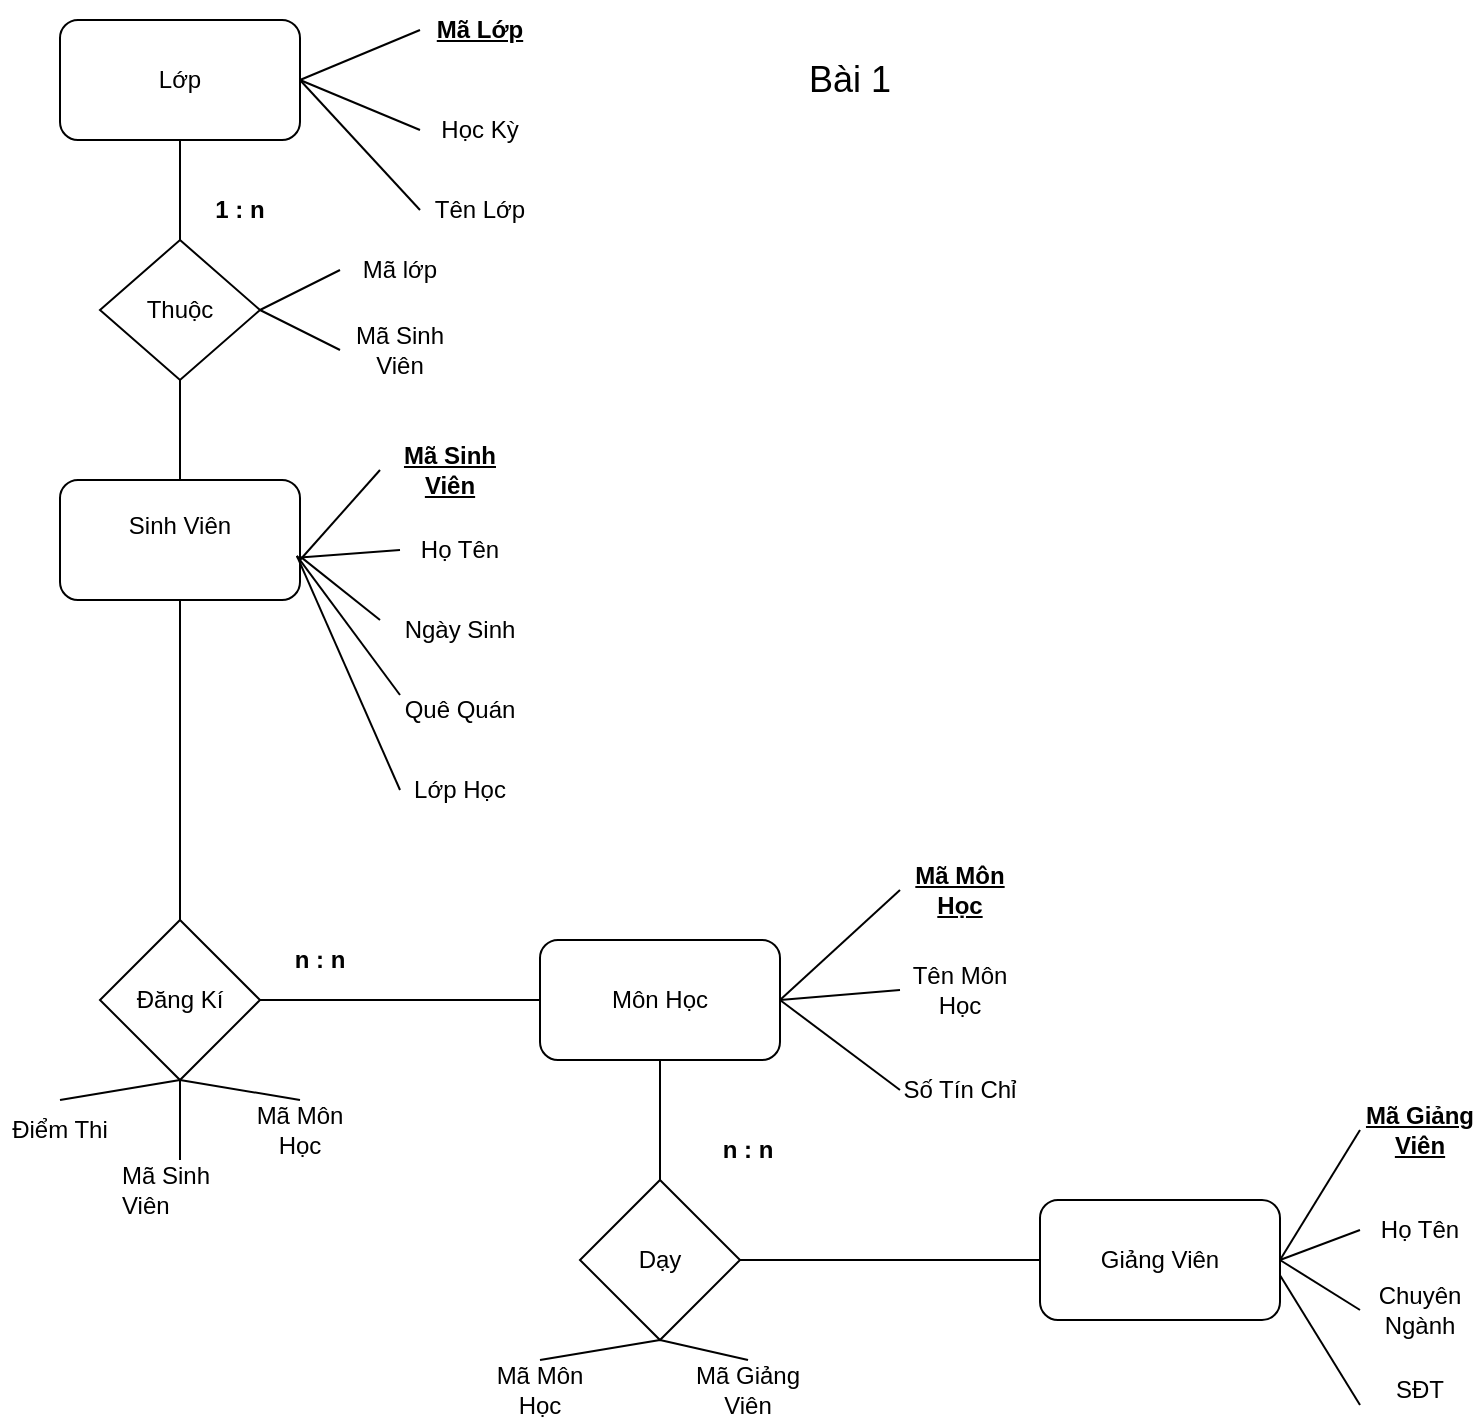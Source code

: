 <mxfile version="27.0.2">
  <diagram name="Trang-1" id="Omy-gcohqT3oqEIYhTye">
    <mxGraphModel dx="1034" dy="536" grid="1" gridSize="10" guides="1" tooltips="1" connect="1" arrows="1" fold="1" page="1" pageScale="1" pageWidth="827" pageHeight="1169" background="none" math="0" shadow="0">
      <root>
        <mxCell id="0" />
        <mxCell id="1" parent="0" />
        <mxCell id="cSbaZp597TJMJmKVmDmM-1" value="Sinh Viên&lt;div&gt;&lt;br&gt;&lt;/div&gt;" style="rounded=1;whiteSpace=wrap;html=1;" vertex="1" parent="1">
          <mxGeometry x="40" y="570" width="120" height="60" as="geometry" />
        </mxCell>
        <mxCell id="cSbaZp597TJMJmKVmDmM-2" value="" style="endArrow=none;html=1;rounded=0;entryX=0.5;entryY=1;entryDx=0;entryDy=0;" edge="1" parent="1" target="cSbaZp597TJMJmKVmDmM-1">
          <mxGeometry width="50" height="50" relative="1" as="geometry">
            <mxPoint x="100" y="790" as="sourcePoint" />
            <mxPoint x="100" y="640" as="targetPoint" />
            <Array as="points">
              <mxPoint x="100" y="720" />
            </Array>
          </mxGeometry>
        </mxCell>
        <mxCell id="cSbaZp597TJMJmKVmDmM-3" value="Đăng Kí" style="rhombus;whiteSpace=wrap;html=1;" vertex="1" parent="1">
          <mxGeometry x="60" y="790" width="80" height="80" as="geometry" />
        </mxCell>
        <mxCell id="cSbaZp597TJMJmKVmDmM-4" value="&lt;u&gt;&lt;b&gt;Mã Sinh Viên&lt;/b&gt;&lt;/u&gt;" style="text;html=1;align=center;verticalAlign=middle;whiteSpace=wrap;rounded=0;" vertex="1" parent="1">
          <mxGeometry x="200" y="550" width="70" height="30" as="geometry" />
        </mxCell>
        <mxCell id="cSbaZp597TJMJmKVmDmM-5" value="Họ Tên" style="text;html=1;align=center;verticalAlign=middle;whiteSpace=wrap;rounded=0;" vertex="1" parent="1">
          <mxGeometry x="210" y="590" width="60" height="30" as="geometry" />
        </mxCell>
        <mxCell id="cSbaZp597TJMJmKVmDmM-6" value="Ngày Sinh" style="text;html=1;align=center;verticalAlign=middle;whiteSpace=wrap;rounded=0;" vertex="1" parent="1">
          <mxGeometry x="210" y="630" width="60" height="30" as="geometry" />
        </mxCell>
        <mxCell id="cSbaZp597TJMJmKVmDmM-7" value="Quê Quán" style="text;html=1;align=center;verticalAlign=middle;whiteSpace=wrap;rounded=0;" vertex="1" parent="1">
          <mxGeometry x="210" y="670" width="60" height="30" as="geometry" />
        </mxCell>
        <mxCell id="cSbaZp597TJMJmKVmDmM-8" value="Lớp Học" style="text;html=1;align=center;verticalAlign=middle;whiteSpace=wrap;rounded=0;" vertex="1" parent="1">
          <mxGeometry x="210" y="710" width="60" height="30" as="geometry" />
        </mxCell>
        <mxCell id="cSbaZp597TJMJmKVmDmM-9" value="" style="endArrow=none;html=1;rounded=0;entryX=0;entryY=0.5;entryDx=0;entryDy=0;" edge="1" parent="1" target="cSbaZp597TJMJmKVmDmM-4">
          <mxGeometry width="50" height="50" relative="1" as="geometry">
            <mxPoint x="160" y="610" as="sourcePoint" />
            <mxPoint x="210" y="560" as="targetPoint" />
          </mxGeometry>
        </mxCell>
        <mxCell id="cSbaZp597TJMJmKVmDmM-11" value="" style="endArrow=none;html=1;rounded=0;entryX=0;entryY=0.5;entryDx=0;entryDy=0;exitX=0.987;exitY=0.647;exitDx=0;exitDy=0;exitPerimeter=0;" edge="1" parent="1" source="cSbaZp597TJMJmKVmDmM-1" target="cSbaZp597TJMJmKVmDmM-5">
          <mxGeometry width="50" height="50" relative="1" as="geometry">
            <mxPoint x="160" y="630" as="sourcePoint" />
            <mxPoint x="210" y="580" as="targetPoint" />
          </mxGeometry>
        </mxCell>
        <mxCell id="cSbaZp597TJMJmKVmDmM-13" value="" style="endArrow=none;html=1;rounded=0;exitX=1.007;exitY=0.647;exitDx=0;exitDy=0;exitPerimeter=0;" edge="1" parent="1" source="cSbaZp597TJMJmKVmDmM-1">
          <mxGeometry width="50" height="50" relative="1" as="geometry">
            <mxPoint x="160" y="620" as="sourcePoint" />
            <mxPoint x="200" y="640" as="targetPoint" />
          </mxGeometry>
        </mxCell>
        <mxCell id="cSbaZp597TJMJmKVmDmM-14" value="" style="endArrow=none;html=1;rounded=0;entryX=0;entryY=0.25;entryDx=0;entryDy=0;exitX=0.987;exitY=0.633;exitDx=0;exitDy=0;exitPerimeter=0;" edge="1" parent="1" source="cSbaZp597TJMJmKVmDmM-1" target="cSbaZp597TJMJmKVmDmM-7">
          <mxGeometry width="50" height="50" relative="1" as="geometry">
            <mxPoint x="160" y="680" as="sourcePoint" />
            <mxPoint x="210" y="630" as="targetPoint" />
          </mxGeometry>
        </mxCell>
        <mxCell id="cSbaZp597TJMJmKVmDmM-15" value="" style="endArrow=none;html=1;rounded=0;entryX=0;entryY=0.5;entryDx=0;entryDy=0;exitX=0.987;exitY=0.633;exitDx=0;exitDy=0;exitPerimeter=0;" edge="1" parent="1" source="cSbaZp597TJMJmKVmDmM-1" target="cSbaZp597TJMJmKVmDmM-8">
          <mxGeometry width="50" height="50" relative="1" as="geometry">
            <mxPoint x="140" y="700" as="sourcePoint" />
            <mxPoint x="190" y="650" as="targetPoint" />
          </mxGeometry>
        </mxCell>
        <mxCell id="cSbaZp597TJMJmKVmDmM-16" value="" style="endArrow=none;html=1;rounded=0;" edge="1" parent="1">
          <mxGeometry width="50" height="50" relative="1" as="geometry">
            <mxPoint x="140" y="830" as="sourcePoint" />
            <mxPoint x="280" y="830" as="targetPoint" />
          </mxGeometry>
        </mxCell>
        <mxCell id="cSbaZp597TJMJmKVmDmM-17" value="Môn Học" style="rounded=1;whiteSpace=wrap;html=1;" vertex="1" parent="1">
          <mxGeometry x="280" y="800" width="120" height="60" as="geometry" />
        </mxCell>
        <mxCell id="cSbaZp597TJMJmKVmDmM-18" value="&lt;b&gt;&lt;u&gt;Mã Môn Học&lt;/u&gt;&lt;/b&gt;" style="text;html=1;align=center;verticalAlign=middle;whiteSpace=wrap;rounded=0;" vertex="1" parent="1">
          <mxGeometry x="460" y="760" width="60" height="30" as="geometry" />
        </mxCell>
        <mxCell id="cSbaZp597TJMJmKVmDmM-19" value="Tên Môn Học" style="text;html=1;align=center;verticalAlign=middle;whiteSpace=wrap;rounded=0;" vertex="1" parent="1">
          <mxGeometry x="460" y="810" width="60" height="30" as="geometry" />
        </mxCell>
        <mxCell id="cSbaZp597TJMJmKVmDmM-20" value="Số Tín Chỉ" style="text;html=1;align=center;verticalAlign=middle;whiteSpace=wrap;rounded=0;" vertex="1" parent="1">
          <mxGeometry x="460" y="860" width="60" height="30" as="geometry" />
        </mxCell>
        <mxCell id="cSbaZp597TJMJmKVmDmM-21" value="" style="endArrow=none;html=1;rounded=0;entryX=0;entryY=0.5;entryDx=0;entryDy=0;" edge="1" parent="1" target="cSbaZp597TJMJmKVmDmM-18">
          <mxGeometry width="50" height="50" relative="1" as="geometry">
            <mxPoint x="400" y="830" as="sourcePoint" />
            <mxPoint x="450" y="780" as="targetPoint" />
          </mxGeometry>
        </mxCell>
        <mxCell id="cSbaZp597TJMJmKVmDmM-22" value="" style="endArrow=none;html=1;rounded=0;entryX=0;entryY=0.5;entryDx=0;entryDy=0;" edge="1" parent="1" target="cSbaZp597TJMJmKVmDmM-19">
          <mxGeometry width="50" height="50" relative="1" as="geometry">
            <mxPoint x="400" y="830" as="sourcePoint" />
            <mxPoint x="450" y="790" as="targetPoint" />
          </mxGeometry>
        </mxCell>
        <mxCell id="cSbaZp597TJMJmKVmDmM-23" value="" style="endArrow=none;html=1;rounded=0;entryX=0;entryY=0.5;entryDx=0;entryDy=0;exitX=1;exitY=0.5;exitDx=0;exitDy=0;" edge="1" parent="1" source="cSbaZp597TJMJmKVmDmM-17" target="cSbaZp597TJMJmKVmDmM-20">
          <mxGeometry width="50" height="50" relative="1" as="geometry">
            <mxPoint x="410" y="880" as="sourcePoint" />
            <mxPoint x="460" y="830" as="targetPoint" />
          </mxGeometry>
        </mxCell>
        <mxCell id="cSbaZp597TJMJmKVmDmM-24" value="&lt;b&gt;n : n&lt;/b&gt;" style="text;html=1;align=center;verticalAlign=middle;whiteSpace=wrap;rounded=0;" vertex="1" parent="1">
          <mxGeometry x="130" y="790" width="80" height="40" as="geometry" />
        </mxCell>
        <mxCell id="cSbaZp597TJMJmKVmDmM-25" value="Điểm Thi" style="text;html=1;align=center;verticalAlign=middle;whiteSpace=wrap;rounded=0;" vertex="1" parent="1">
          <mxGeometry x="10" y="880" width="60" height="30" as="geometry" />
        </mxCell>
        <mxCell id="cSbaZp597TJMJmKVmDmM-26" value="" style="endArrow=none;html=1;rounded=0;exitX=0.5;exitY=1;exitDx=0;exitDy=0;entryX=0.5;entryY=0;entryDx=0;entryDy=0;" edge="1" parent="1" source="cSbaZp597TJMJmKVmDmM-3" target="cSbaZp597TJMJmKVmDmM-25">
          <mxGeometry width="50" height="50" relative="1" as="geometry">
            <mxPoint x="120" y="810" as="sourcePoint" />
            <mxPoint x="170" y="760" as="targetPoint" />
          </mxGeometry>
        </mxCell>
        <mxCell id="cSbaZp597TJMJmKVmDmM-27" value="Lớp" style="rounded=1;whiteSpace=wrap;html=1;" vertex="1" parent="1">
          <mxGeometry x="40" y="340" width="120" height="60" as="geometry" />
        </mxCell>
        <mxCell id="cSbaZp597TJMJmKVmDmM-28" value="Dạy" style="rhombus;whiteSpace=wrap;html=1;" vertex="1" parent="1">
          <mxGeometry x="300" y="920" width="80" height="80" as="geometry" />
        </mxCell>
        <mxCell id="cSbaZp597TJMJmKVmDmM-29" value="" style="endArrow=none;html=1;rounded=0;entryX=0.5;entryY=1;entryDx=0;entryDy=0;" edge="1" parent="1" target="cSbaZp597TJMJmKVmDmM-17">
          <mxGeometry width="50" height="50" relative="1" as="geometry">
            <mxPoint x="340" y="920" as="sourcePoint" />
            <mxPoint x="390" y="870" as="targetPoint" />
          </mxGeometry>
        </mxCell>
        <mxCell id="cSbaZp597TJMJmKVmDmM-31" value="&lt;div style=&quot;text-align: start;&quot;&gt;&lt;span style=&quot;background-color: transparent; color: light-dark(rgb(0, 0, 0), rgb(255, 255, 255));&quot;&gt;Mã Sinh Viên&lt;/span&gt;&lt;/div&gt;" style="text;html=1;align=center;verticalAlign=middle;whiteSpace=wrap;rounded=0;" vertex="1" parent="1">
          <mxGeometry x="70" y="910" width="60" height="30" as="geometry" />
        </mxCell>
        <mxCell id="cSbaZp597TJMJmKVmDmM-32" value="" style="endArrow=none;html=1;rounded=0;exitX=0.5;exitY=0;exitDx=0;exitDy=0;" edge="1" parent="1" source="cSbaZp597TJMJmKVmDmM-31">
          <mxGeometry width="50" height="50" relative="1" as="geometry">
            <mxPoint x="50" y="920" as="sourcePoint" />
            <mxPoint x="100" y="870" as="targetPoint" />
          </mxGeometry>
        </mxCell>
        <mxCell id="cSbaZp597TJMJmKVmDmM-33" value="Mã Môn Học" style="text;html=1;align=center;verticalAlign=middle;whiteSpace=wrap;rounded=0;" vertex="1" parent="1">
          <mxGeometry x="130" y="880" width="60" height="30" as="geometry" />
        </mxCell>
        <mxCell id="cSbaZp597TJMJmKVmDmM-34" value="" style="endArrow=none;html=1;rounded=0;exitX=0.5;exitY=0;exitDx=0;exitDy=0;" edge="1" parent="1" source="cSbaZp597TJMJmKVmDmM-33">
          <mxGeometry width="50" height="50" relative="1" as="geometry">
            <mxPoint x="50" y="920" as="sourcePoint" />
            <mxPoint x="100" y="870" as="targetPoint" />
          </mxGeometry>
        </mxCell>
        <mxCell id="cSbaZp597TJMJmKVmDmM-35" value="" style="endArrow=none;html=1;rounded=0;entryX=0.5;entryY=1;entryDx=0;entryDy=0;" edge="1" parent="1" target="cSbaZp597TJMJmKVmDmM-27">
          <mxGeometry width="50" height="50" relative="1" as="geometry">
            <mxPoint x="100" y="490" as="sourcePoint" />
            <mxPoint x="150" y="520" as="targetPoint" />
          </mxGeometry>
        </mxCell>
        <mxCell id="cSbaZp597TJMJmKVmDmM-36" value="&lt;b&gt;n : n&lt;/b&gt;" style="text;html=1;align=center;verticalAlign=middle;whiteSpace=wrap;rounded=0;" vertex="1" parent="1">
          <mxGeometry x="354" y="890" width="60" height="30" as="geometry" />
        </mxCell>
        <mxCell id="cSbaZp597TJMJmKVmDmM-37" value="Giảng Viên" style="rounded=1;whiteSpace=wrap;html=1;" vertex="1" parent="1">
          <mxGeometry x="530" y="930" width="120" height="60" as="geometry" />
        </mxCell>
        <mxCell id="cSbaZp597TJMJmKVmDmM-38" value="" style="endArrow=none;html=1;rounded=0;entryX=0;entryY=0.5;entryDx=0;entryDy=0;" edge="1" parent="1" target="cSbaZp597TJMJmKVmDmM-37">
          <mxGeometry width="50" height="50" relative="1" as="geometry">
            <mxPoint x="380" y="960" as="sourcePoint" />
            <mxPoint x="430" y="910" as="targetPoint" />
          </mxGeometry>
        </mxCell>
        <mxCell id="cSbaZp597TJMJmKVmDmM-39" value="&lt;b&gt;&lt;u&gt;Mã Giảng Viên&lt;/u&gt;&lt;/b&gt;" style="text;html=1;align=center;verticalAlign=middle;whiteSpace=wrap;rounded=0;" vertex="1" parent="1">
          <mxGeometry x="690" y="880" width="60" height="30" as="geometry" />
        </mxCell>
        <mxCell id="cSbaZp597TJMJmKVmDmM-40" value="Họ Tên" style="text;html=1;align=center;verticalAlign=middle;whiteSpace=wrap;rounded=0;" vertex="1" parent="1">
          <mxGeometry x="690" y="930" width="60" height="30" as="geometry" />
        </mxCell>
        <mxCell id="cSbaZp597TJMJmKVmDmM-41" value="Chuyên Ngành" style="text;html=1;align=center;verticalAlign=middle;whiteSpace=wrap;rounded=0;" vertex="1" parent="1">
          <mxGeometry x="690" y="970" width="60" height="30" as="geometry" />
        </mxCell>
        <mxCell id="cSbaZp597TJMJmKVmDmM-42" value="SĐT" style="text;html=1;align=center;verticalAlign=middle;whiteSpace=wrap;rounded=0;" vertex="1" parent="1">
          <mxGeometry x="690" y="1010" width="60" height="30" as="geometry" />
        </mxCell>
        <mxCell id="cSbaZp597TJMJmKVmDmM-43" value="" style="endArrow=none;html=1;rounded=0;entryX=0;entryY=0.5;entryDx=0;entryDy=0;exitX=1;exitY=0.5;exitDx=0;exitDy=0;" edge="1" parent="1" source="cSbaZp597TJMJmKVmDmM-37" target="cSbaZp597TJMJmKVmDmM-39">
          <mxGeometry width="50" height="50" relative="1" as="geometry">
            <mxPoint x="650" y="950" as="sourcePoint" />
            <mxPoint x="700" y="900" as="targetPoint" />
          </mxGeometry>
        </mxCell>
        <mxCell id="cSbaZp597TJMJmKVmDmM-44" value="" style="endArrow=none;html=1;rounded=0;entryX=0;entryY=0.5;entryDx=0;entryDy=0;exitX=1;exitY=0.5;exitDx=0;exitDy=0;" edge="1" parent="1" source="cSbaZp597TJMJmKVmDmM-37" target="cSbaZp597TJMJmKVmDmM-40">
          <mxGeometry width="50" height="50" relative="1" as="geometry">
            <mxPoint x="650" y="970" as="sourcePoint" />
            <mxPoint x="700" y="920" as="targetPoint" />
          </mxGeometry>
        </mxCell>
        <mxCell id="cSbaZp597TJMJmKVmDmM-45" value="" style="endArrow=none;html=1;rounded=0;entryX=0;entryY=0.5;entryDx=0;entryDy=0;exitX=1;exitY=0.5;exitDx=0;exitDy=0;" edge="1" parent="1" source="cSbaZp597TJMJmKVmDmM-37" target="cSbaZp597TJMJmKVmDmM-41">
          <mxGeometry width="50" height="50" relative="1" as="geometry">
            <mxPoint x="640" y="1020" as="sourcePoint" />
            <mxPoint x="690" y="970" as="targetPoint" />
          </mxGeometry>
        </mxCell>
        <mxCell id="cSbaZp597TJMJmKVmDmM-46" value="" style="endArrow=none;html=1;rounded=0;entryX=0;entryY=0.75;entryDx=0;entryDy=0;exitX=1;exitY=0.627;exitDx=0;exitDy=0;exitPerimeter=0;" edge="1" parent="1" source="cSbaZp597TJMJmKVmDmM-37" target="cSbaZp597TJMJmKVmDmM-42">
          <mxGeometry width="50" height="50" relative="1" as="geometry">
            <mxPoint x="630" y="1050" as="sourcePoint" />
            <mxPoint x="680" y="1000" as="targetPoint" />
          </mxGeometry>
        </mxCell>
        <mxCell id="cSbaZp597TJMJmKVmDmM-47" value="Mã Môn Học" style="text;html=1;align=center;verticalAlign=middle;whiteSpace=wrap;rounded=0;" vertex="1" parent="1">
          <mxGeometry x="250" y="1010" width="60" height="30" as="geometry" />
        </mxCell>
        <mxCell id="cSbaZp597TJMJmKVmDmM-48" value="Mã Giảng Viên" style="text;html=1;align=center;verticalAlign=middle;whiteSpace=wrap;rounded=0;" vertex="1" parent="1">
          <mxGeometry x="354" y="1010" width="60" height="30" as="geometry" />
        </mxCell>
        <mxCell id="cSbaZp597TJMJmKVmDmM-49" value="" style="endArrow=none;html=1;rounded=0;exitX=0.5;exitY=0;exitDx=0;exitDy=0;" edge="1" parent="1" source="cSbaZp597TJMJmKVmDmM-47">
          <mxGeometry width="50" height="50" relative="1" as="geometry">
            <mxPoint x="290" y="1050" as="sourcePoint" />
            <mxPoint x="340" y="1000" as="targetPoint" />
          </mxGeometry>
        </mxCell>
        <mxCell id="cSbaZp597TJMJmKVmDmM-50" value="" style="endArrow=none;html=1;rounded=0;entryX=0.5;entryY=1;entryDx=0;entryDy=0;exitX=0.5;exitY=0;exitDx=0;exitDy=0;" edge="1" parent="1" source="cSbaZp597TJMJmKVmDmM-48" target="cSbaZp597TJMJmKVmDmM-28">
          <mxGeometry width="50" height="50" relative="1" as="geometry">
            <mxPoint x="354" y="1020" as="sourcePoint" />
            <mxPoint x="404" y="970" as="targetPoint" />
          </mxGeometry>
        </mxCell>
        <mxCell id="cSbaZp597TJMJmKVmDmM-51" value="&lt;b&gt;&lt;u&gt;Mã Lớp&lt;/u&gt;&lt;/b&gt;" style="text;html=1;align=center;verticalAlign=middle;whiteSpace=wrap;rounded=0;" vertex="1" parent="1">
          <mxGeometry x="220" y="330" width="60" height="30" as="geometry" />
        </mxCell>
        <mxCell id="cSbaZp597TJMJmKVmDmM-52" value="Học Kỳ" style="text;html=1;align=center;verticalAlign=middle;whiteSpace=wrap;rounded=0;" vertex="1" parent="1">
          <mxGeometry x="220" y="380" width="60" height="30" as="geometry" />
        </mxCell>
        <mxCell id="cSbaZp597TJMJmKVmDmM-55" value="" style="endArrow=none;html=1;rounded=0;entryX=0;entryY=0.5;entryDx=0;entryDy=0;exitX=1;exitY=0.5;exitDx=0;exitDy=0;" edge="1" parent="1" source="cSbaZp597TJMJmKVmDmM-27" target="cSbaZp597TJMJmKVmDmM-51">
          <mxGeometry width="50" height="50" relative="1" as="geometry">
            <mxPoint x="160" y="380" as="sourcePoint" />
            <mxPoint x="210" y="330" as="targetPoint" />
          </mxGeometry>
        </mxCell>
        <mxCell id="cSbaZp597TJMJmKVmDmM-56" value="" style="endArrow=none;html=1;rounded=0;entryX=0;entryY=0.5;entryDx=0;entryDy=0;exitX=1;exitY=0.5;exitDx=0;exitDy=0;" edge="1" parent="1" source="cSbaZp597TJMJmKVmDmM-27" target="cSbaZp597TJMJmKVmDmM-52">
          <mxGeometry width="50" height="50" relative="1" as="geometry">
            <mxPoint x="160" y="400" as="sourcePoint" />
            <mxPoint x="210" y="350" as="targetPoint" />
          </mxGeometry>
        </mxCell>
        <mxCell id="cSbaZp597TJMJmKVmDmM-57" value="Thuộc" style="rhombus;whiteSpace=wrap;html=1;" vertex="1" parent="1">
          <mxGeometry x="60" y="450" width="80" height="70" as="geometry" />
        </mxCell>
        <mxCell id="cSbaZp597TJMJmKVmDmM-58" value="" style="endArrow=none;html=1;rounded=0;exitX=0.5;exitY=0;exitDx=0;exitDy=0;" edge="1" parent="1" source="cSbaZp597TJMJmKVmDmM-1">
          <mxGeometry width="50" height="50" relative="1" as="geometry">
            <mxPoint x="50" y="570" as="sourcePoint" />
            <mxPoint x="100" y="520" as="targetPoint" />
          </mxGeometry>
        </mxCell>
        <mxCell id="cSbaZp597TJMJmKVmDmM-59" value="&lt;b&gt;1 : n&lt;/b&gt;" style="text;html=1;align=center;verticalAlign=middle;whiteSpace=wrap;rounded=0;" vertex="1" parent="1">
          <mxGeometry x="100" y="420" width="60" height="30" as="geometry" />
        </mxCell>
        <mxCell id="cSbaZp597TJMJmKVmDmM-60" value="Tên Lớp" style="text;html=1;align=center;verticalAlign=middle;whiteSpace=wrap;rounded=0;" vertex="1" parent="1">
          <mxGeometry x="220" y="420" width="60" height="30" as="geometry" />
        </mxCell>
        <mxCell id="cSbaZp597TJMJmKVmDmM-61" value="" style="endArrow=none;html=1;rounded=0;entryX=0;entryY=0.5;entryDx=0;entryDy=0;exitX=1;exitY=0.5;exitDx=0;exitDy=0;" edge="1" parent="1" source="cSbaZp597TJMJmKVmDmM-27" target="cSbaZp597TJMJmKVmDmM-60">
          <mxGeometry width="50" height="50" relative="1" as="geometry">
            <mxPoint x="160" y="380" as="sourcePoint" />
            <mxPoint x="210" y="330" as="targetPoint" />
          </mxGeometry>
        </mxCell>
        <mxCell id="cSbaZp597TJMJmKVmDmM-62" value="Mã lớp" style="text;html=1;align=center;verticalAlign=middle;whiteSpace=wrap;rounded=0;" vertex="1" parent="1">
          <mxGeometry x="180" y="450" width="60" height="30" as="geometry" />
        </mxCell>
        <mxCell id="cSbaZp597TJMJmKVmDmM-63" value="Mã Sinh Viên" style="text;html=1;align=center;verticalAlign=middle;whiteSpace=wrap;rounded=0;" vertex="1" parent="1">
          <mxGeometry x="180" y="490" width="60" height="30" as="geometry" />
        </mxCell>
        <mxCell id="cSbaZp597TJMJmKVmDmM-64" value="" style="endArrow=none;html=1;rounded=0;entryX=0;entryY=0.5;entryDx=0;entryDy=0;exitX=1;exitY=0.5;exitDx=0;exitDy=0;" edge="1" parent="1" source="cSbaZp597TJMJmKVmDmM-57" target="cSbaZp597TJMJmKVmDmM-62">
          <mxGeometry width="50" height="50" relative="1" as="geometry">
            <mxPoint x="135" y="490" as="sourcePoint" />
            <mxPoint x="185" y="440" as="targetPoint" />
          </mxGeometry>
        </mxCell>
        <mxCell id="cSbaZp597TJMJmKVmDmM-65" value="" style="endArrow=none;html=1;rounded=0;entryX=0;entryY=0.5;entryDx=0;entryDy=0;exitX=1;exitY=0.5;exitDx=0;exitDy=0;" edge="1" parent="1" source="cSbaZp597TJMJmKVmDmM-57" target="cSbaZp597TJMJmKVmDmM-63">
          <mxGeometry width="50" height="50" relative="1" as="geometry">
            <mxPoint x="135" y="490" as="sourcePoint" />
            <mxPoint x="185" y="440" as="targetPoint" />
          </mxGeometry>
        </mxCell>
        <mxCell id="cSbaZp597TJMJmKVmDmM-66" value="&lt;font style=&quot;font-size: 18px;&quot;&gt;Bài 1&lt;/font&gt;" style="text;html=1;align=center;verticalAlign=middle;whiteSpace=wrap;rounded=0;" vertex="1" parent="1">
          <mxGeometry x="380" y="340" width="110" height="60" as="geometry" />
        </mxCell>
      </root>
    </mxGraphModel>
  </diagram>
</mxfile>
